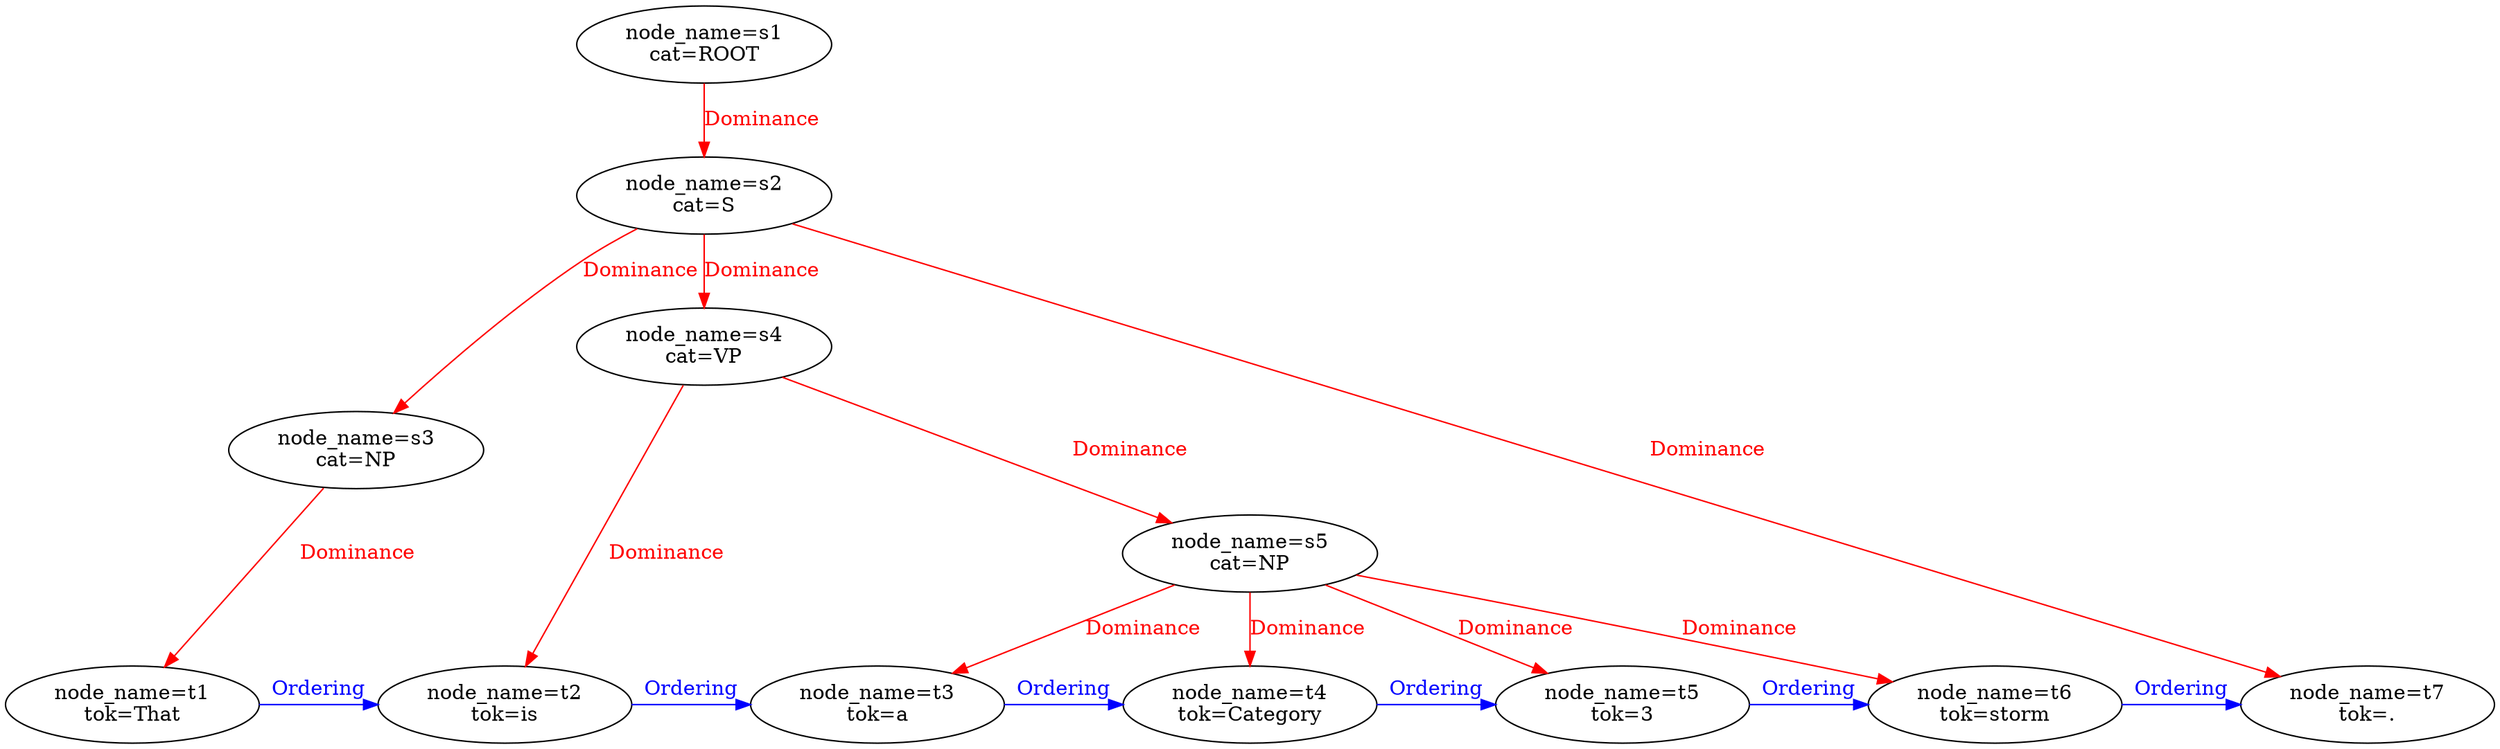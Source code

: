 digraph Syntax {
  margin=0;
  graph [dpi = 400];
  
	{rank=same;
	  t1[label="node_name=t1\ntok=That"];
	  t2[label="node_name=t2\ntok=is"];
	  t3[label="node_name=t3\ntok=a"];
	  t4[label="node_name=t4\ntok=Category"];
	  t5[label="node_name=t5\ntok=3"];
	  t6[label="node_name=t6\ntok=storm"];
	  t7[label="node_name=t7\ntok=."];
	}

 
  {
    // also add the ordering
    edge [color="blue", fontcolor="blue", style="solid", label="Ordering"];


    t1 -> t2;
    t2 -> t3;
    t3 -> t4;
    t4 -> t5;
    t5 -> t6;
    t6 -> t7;  
  }
 
  {
    s1[label="node_name=s1\ncat=ROOT"];
    s2[label="node_name=s2\ncat=S"];
    s3[label="node_name=s3\ncat=NP"];
    s4[label="node_name=s4\ncat=VP"];
    s5[label="node_name=s5\ncat=NP"];
  }

  {
    edge[color=red, fontcolor=red, label="Dominance"];
    s1 -> s2;

    s2 -> s3;
    s2 -> s4;
    s2 -> t7;    
        
    s3 -> t1;
    
    s4 -> t2;
    s4 -> s5;

    s5 -> t3;
    s5 -> t4;
    s5 -> t5;
    s5 -> t6;
  }

}
